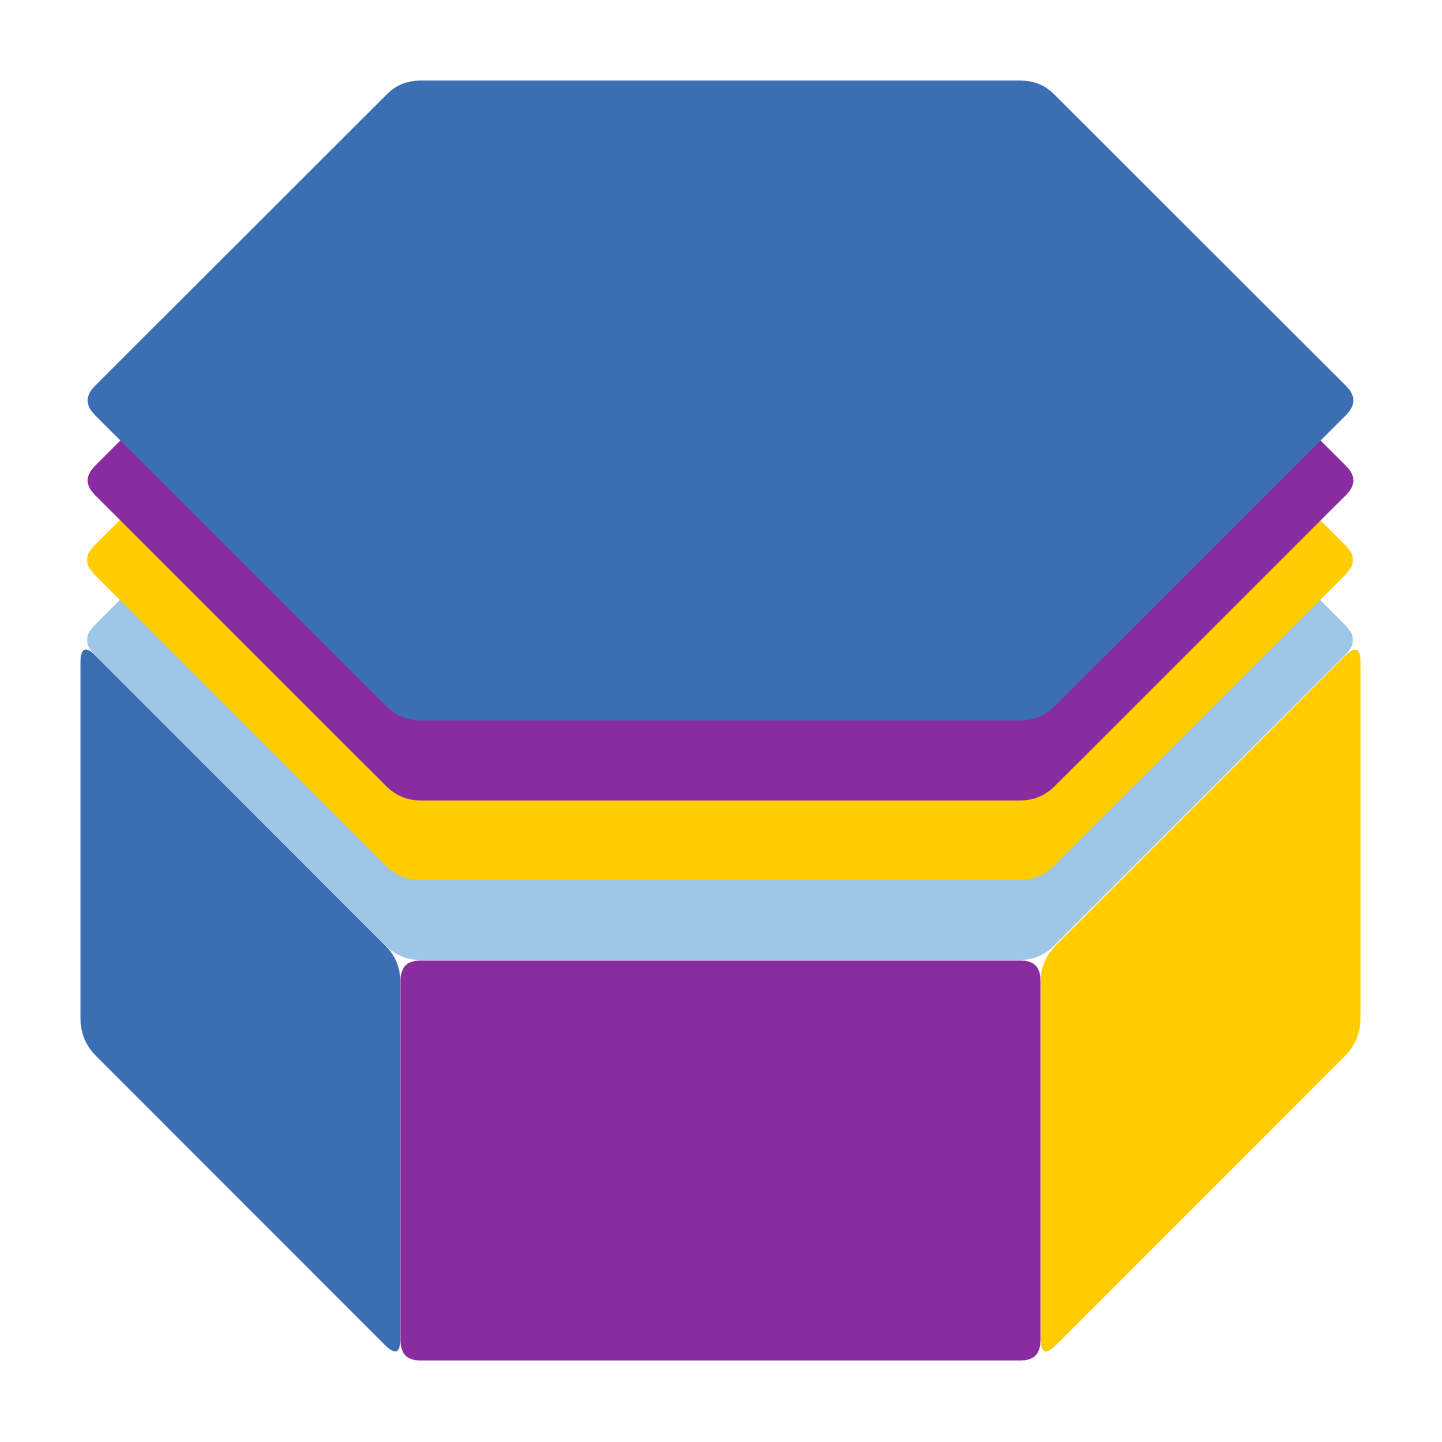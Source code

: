 <mxfile version="21.5.1" type="device">
  <diagram name="第 1 页" id="R_BdfXhPTXfU9Arhsoh3">
    <mxGraphModel dx="1381" dy="808" grid="1" gridSize="10" guides="1" tooltips="1" connect="1" arrows="1" fold="1" page="1" pageScale="1" pageWidth="827" pageHeight="1169" math="0" shadow="0">
      <root>
        <mxCell id="0" />
        <mxCell id="1" parent="0" />
        <mxCell id="MAqPr5Q6T4ahPJx8ZrIG-13" value="" style="whiteSpace=wrap;html=1;aspect=fixed;rounded=1;fillColor=none;strokeColor=none;strokeWidth=1;" parent="1" vertex="1">
          <mxGeometry x="40" y="80" width="720" height="720" as="geometry" />
        </mxCell>
        <mxCell id="QVA2X8OV1MjaiMhMmF7y-5" value="" style="group" vertex="1" connectable="0" parent="1">
          <mxGeometry x="80" y="120" width="640" height="640" as="geometry" />
        </mxCell>
        <mxCell id="MAqPr5Q6T4ahPJx8ZrIG-6" value="" style="shape=parallelogram;perimeter=parallelogramPerimeter;whiteSpace=wrap;html=1;fixedSize=1;direction=south;size=160;strokeWidth=0;rounded=1;arcSize=22;fillColor=#3C6EB4;strokeColor=none;" parent="QVA2X8OV1MjaiMhMmF7y-5" vertex="1">
          <mxGeometry y="280" width="160" height="360" as="geometry" />
        </mxCell>
        <mxCell id="MAqPr5Q6T4ahPJx8ZrIG-12" value="" style="shape=parallelogram;perimeter=parallelogramPerimeter;whiteSpace=wrap;html=1;fixedSize=1;direction=south;size=160;strokeWidth=0;rounded=1;arcSize=22;flipV=1;fillColor=#FFCC00;strokeColor=none;" parent="QVA2X8OV1MjaiMhMmF7y-5" vertex="1">
          <mxGeometry x="480" y="280" width="160" height="360" as="geometry" />
        </mxCell>
        <mxCell id="MAqPr5Q6T4ahPJx8ZrIG-10" value="" style="shape=parallelogram;perimeter=parallelogramPerimeter;whiteSpace=wrap;html=1;fixedSize=1;direction=north;size=-30;flipV=1;strokeWidth=0;rounded=1;fillColor=#892CA0;strokeColor=none;fontColor=#7F7F7F;fontSize=120;fontStyle=1;fontFamily=Helvetica;" parent="QVA2X8OV1MjaiMhMmF7y-5" vertex="1">
          <mxGeometry x="160" y="440" width="320" height="200" as="geometry" />
        </mxCell>
        <mxCell id="MAqPr5Q6T4ahPJx8ZrIG-2" value="" style="shape=hexagon;perimeter=hexagonPerimeter2;whiteSpace=wrap;html=1;fixedSize=1;rounded=1;size=160;strokeWidth=5;fillColor=#9DC6E7;strokeColor=none;fontSize=120;fontStyle=1;fontColor=#FFFFFF;" parent="QVA2X8OV1MjaiMhMmF7y-5" vertex="1">
          <mxGeometry y="120" width="640" height="320" as="geometry" />
        </mxCell>
        <mxCell id="QVA2X8OV1MjaiMhMmF7y-1" value="" style="shape=hexagon;perimeter=hexagonPerimeter2;whiteSpace=wrap;html=1;fixedSize=1;rounded=1;size=160;strokeWidth=5;fillColor=#FFCC00;strokeColor=none;fontSize=120;fontStyle=1;fontColor=#FFFFFF;" vertex="1" parent="QVA2X8OV1MjaiMhMmF7y-5">
          <mxGeometry y="80" width="640" height="320" as="geometry" />
        </mxCell>
        <mxCell id="QVA2X8OV1MjaiMhMmF7y-2" value="" style="shape=hexagon;perimeter=hexagonPerimeter2;whiteSpace=wrap;html=1;fixedSize=1;rounded=1;size=160;strokeWidth=0;fillColor=#892CA0;strokeColor=none;fontSize=120;fontStyle=1;fontColor=#FFFFFF;" vertex="1" parent="QVA2X8OV1MjaiMhMmF7y-5">
          <mxGeometry y="40" width="640" height="320" as="geometry" />
        </mxCell>
        <mxCell id="QVA2X8OV1MjaiMhMmF7y-3" value="" style="shape=hexagon;perimeter=hexagonPerimeter2;whiteSpace=wrap;html=1;fixedSize=1;rounded=1;size=160;strokeWidth=0;fillColor=#3C6EB4;strokeColor=none;fontSize=120;fontStyle=1;fontColor=#FFFFFF;" vertex="1" parent="QVA2X8OV1MjaiMhMmF7y-5">
          <mxGeometry width="640" height="320" as="geometry" />
        </mxCell>
      </root>
    </mxGraphModel>
  </diagram>
</mxfile>
